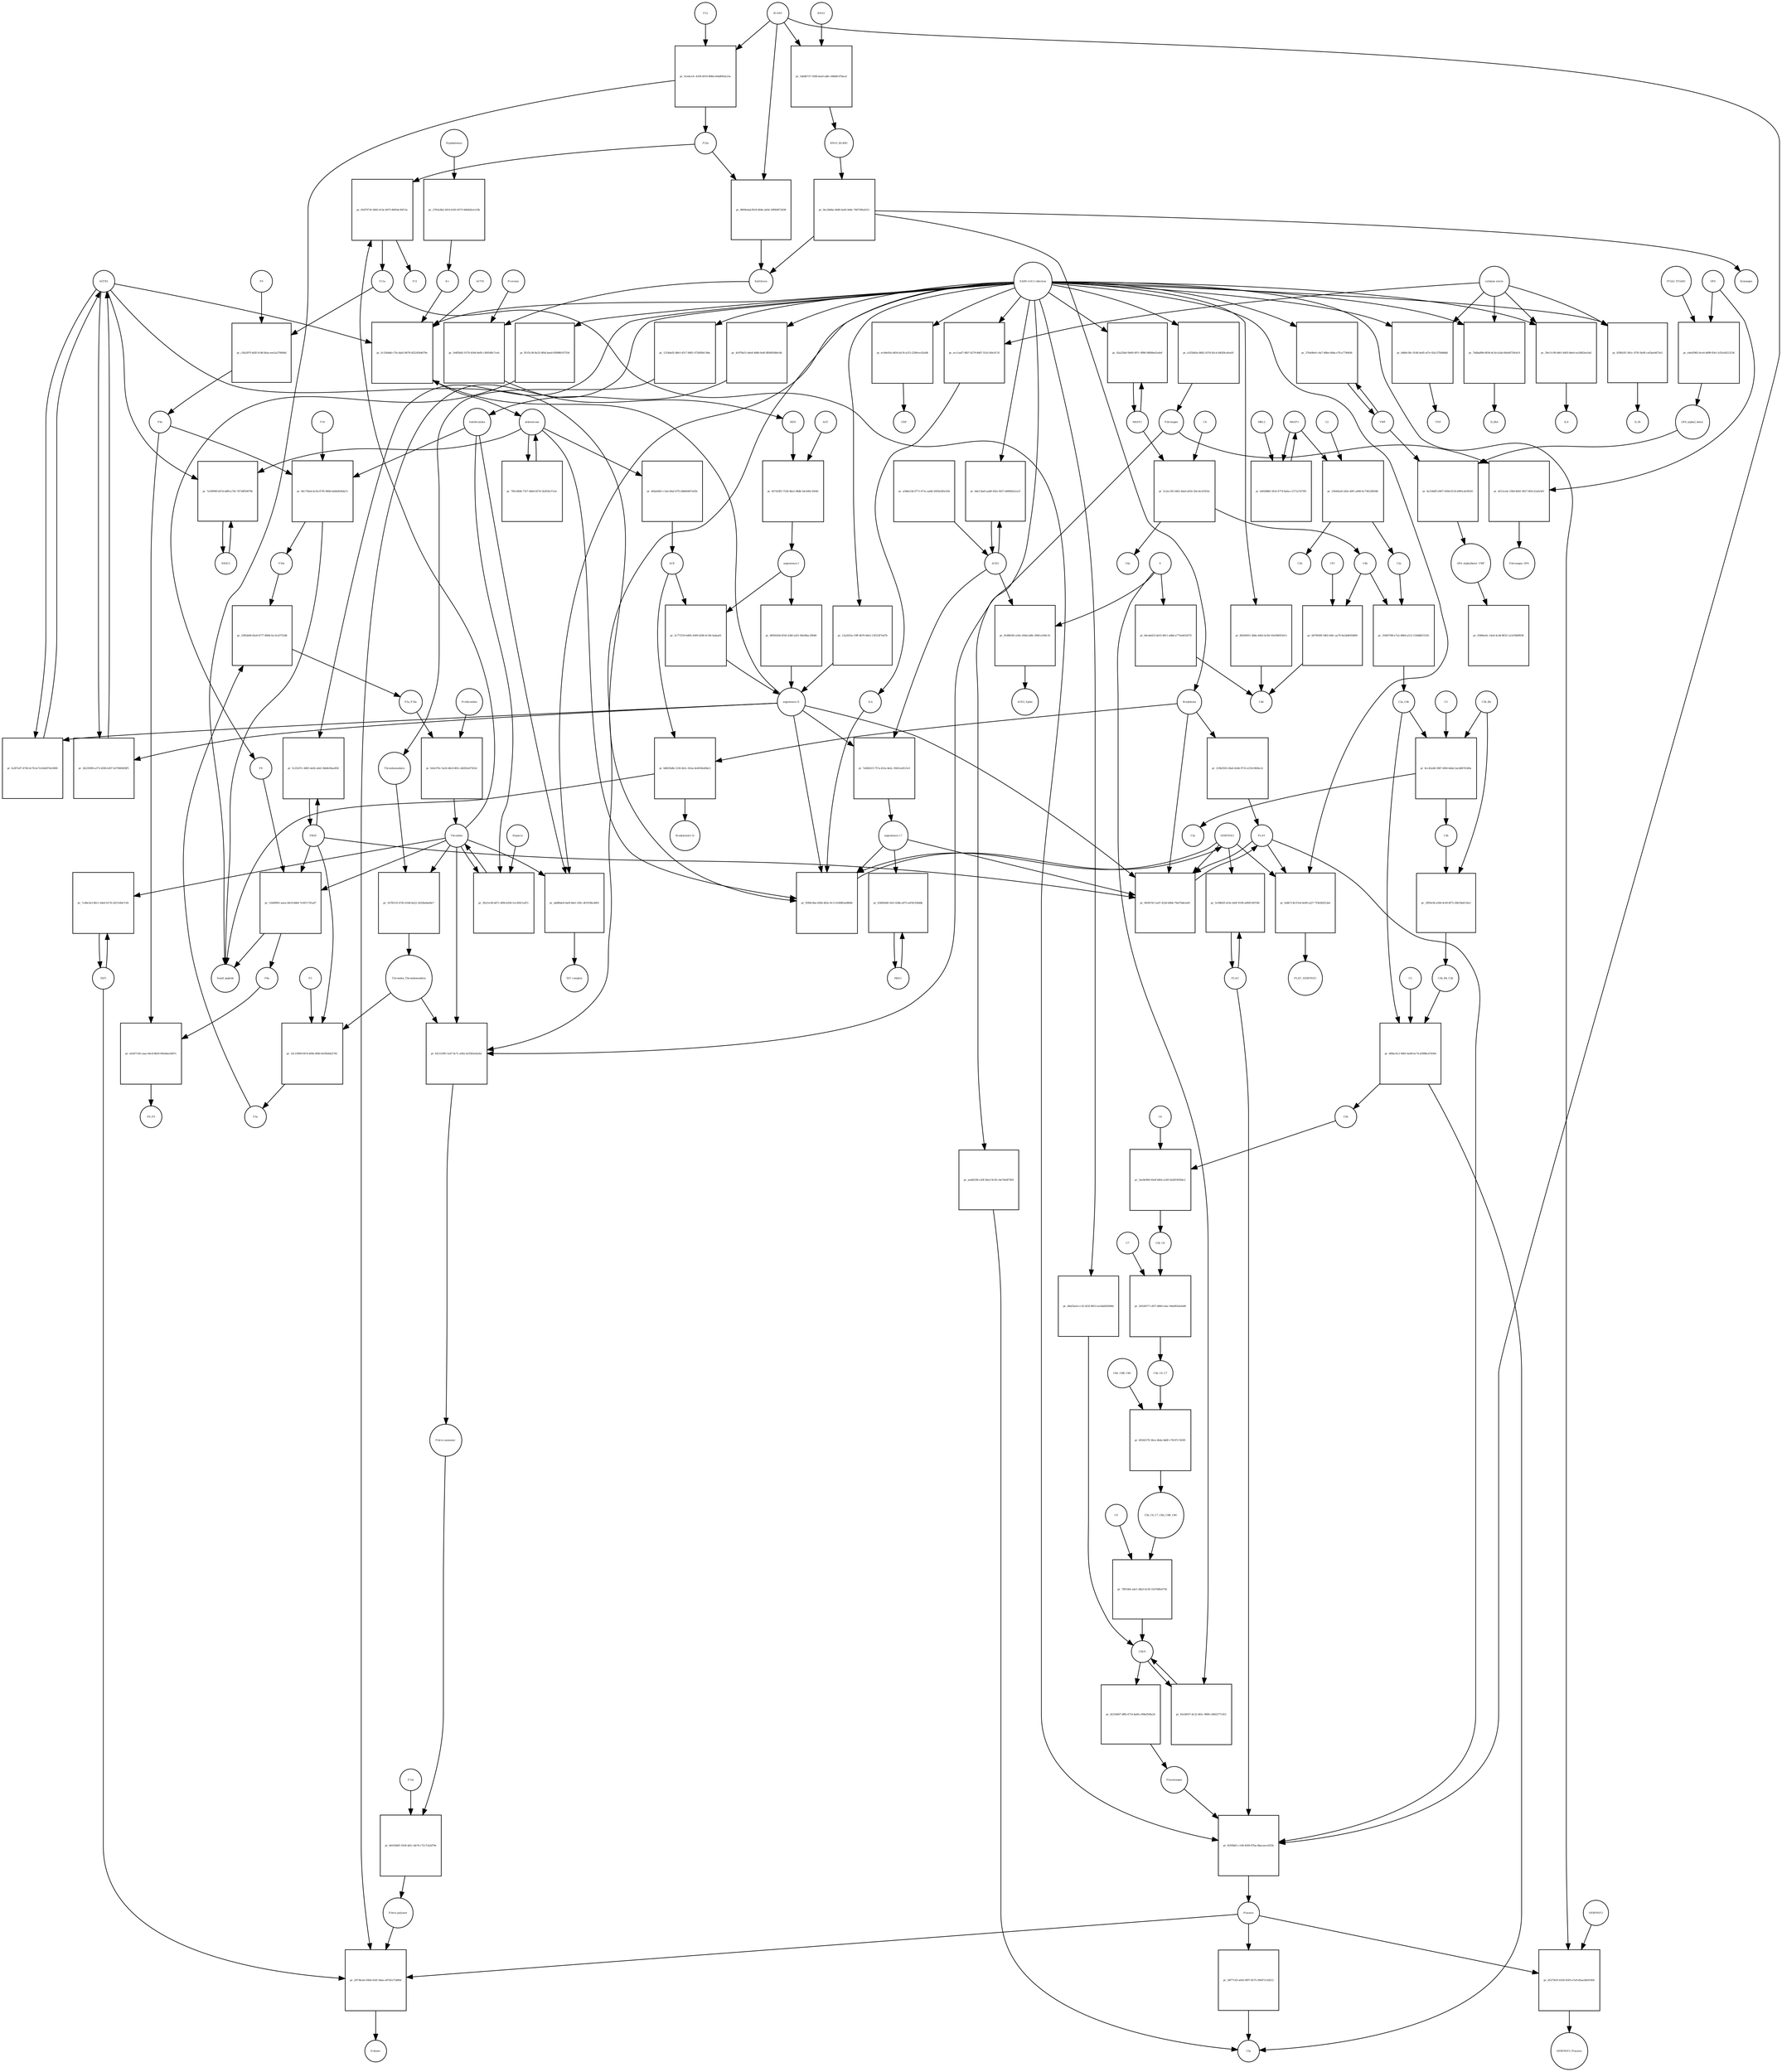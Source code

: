 strict digraph  {
F8 [annotation="urn_miriam_hgnc_3546|urn_miriam_taxonomy_9606", bipartite=0, cls=macromolecule, fontsize=4, label=F8, shape=circle];
"pr_10449901-aeea-40c8-b6b9-7e567c791ad7" [annotation="", bipartite=1, cls=process, fontsize=4, label="pr_10449901-aeea-40c8-b6b9-7e567c791ad7", shape=square];
"Small peptide" [annotation=urn_miriam_mesh_D010446, bipartite=0, cls=macromolecule, fontsize=4, label="Small peptide", shape=circle];
F8a [annotation="urn_miriam_hgnc.symbol_F8|urn_miriam_mesh_D015944|urn_miriam_taxonomy_9606", bipartite=0, cls=macromolecule, fontsize=4, label=F8a, shape=circle];
Thrombin [annotation="urn_miriam_hgnc_3535|urn_miriam_taxonomy_9606", bipartite=0, cls=macromolecule, fontsize=4, label=Thrombin, shape=circle];
PROC [annotation="urn_miriam_hgnc_9451|urn_miriam_taxonomy_9606", bipartite=0, cls=macromolecule, fontsize=4, label=PROC, shape=circle];
AGTR1 [annotation=urn_miriam_hgnc_336, bipartite=0, cls=macromolecule, fontsize=4, label=AGTR1, shape=circle];
"pr_fa397a97-4749-4c78-bc7d-b9ef07dc0690" [annotation="", bipartite=1, cls=process, fontsize=4, label="pr_fa397a97-4749-4c78-bc7d-b9ef07dc0690", shape=square];
"angiotensin II" [annotation="urn_miriam_obo.chebi_CHEBI%3A2718|urn_miriam_taxonomy_9606", bipartite=0, cls="simple chemical", fontsize=4, label="angiotensin II", shape=circle];
NR3C2 [annotation="", bipartite=0, cls=macromolecule, fontsize=4, label=NR3C2, shape=circle];
"pr_7e50f990-b47d-4df8-a745-7d728f50979b" [annotation="", bipartite=1, cls=process, fontsize=4, label="pr_7e50f990-b47d-4df8-a745-7d728f50979b", shape=square];
aldosterone [annotation="urn_miriam_obo.chebi_CHEBI%3A27584", bipartite=0, cls="simple chemical", fontsize=4, label=aldosterone, shape=circle];
"pr_785c6b9b-7357-4b64-827b-5b3f26cf7a5c" [annotation="", bipartite=1, cls=process, fontsize=4, label="pr_785c6b9b-7357-4b64-827b-5b3f26cf7a5c", shape=square];
SERPINE1 [annotation="", bipartite=0, cls=macromolecule, fontsize=4, label=SERPINE1, shape=circle];
"pr_9589c0ba-6284-4b5e-9c13-636865a6884b" [annotation="", bipartite=1, cls=process, fontsize=4, label="pr_9589c0ba-6284-4b5e-9c13-636865a6884b", shape=square];
"angiotensin I-7" [annotation="urn_miriam_obo.chebi_CHEBI%3A55438|urn_miriam_taxonomy_9606", bipartite=0, cls="simple chemical", fontsize=4, label="angiotensin I-7", shape=circle];
IL6 [annotation="urn_miriam_hgnc_6018|urn_miriam_taxonomy_9606", bipartite=0, cls=macromolecule, fontsize=4, label=IL6, shape=circle];
"pr_5c3344dd-c7fa-4ab5-8678-d52245b4079e" [annotation="", bipartite=1, cls=process, fontsize=4, label="pr_5c3344dd-c7fa-4ab5-8678-d52245b4079e", shape=square];
"SARS-CoV-2 infection" [annotation="urn_miriam_taxonomy_2697049|urn_miriam_mesh_D012327", bipartite=0, cls=phenotype, fontsize=4, label="SARS-CoV-2 infection", shape=circle];
"K+" [annotation="urn_miriam_obo.chebi_CHEBI%3A29103", bipartite=0, cls="simple chemical", fontsize=4, label="K+", shape=circle];
ACTH [annotation=urn_miriam_hgnc_9201, bipartite=0, cls="simple chemical", fontsize=4, label=ACTH, shape=circle];
"pr_13a2032e-19ff-4b70-b9e2-13f233f7ed7b" [annotation="", bipartite=1, cls=process, fontsize=4, label="pr_13a2032e-19ff-4b70-b9e2-13f233f7ed7b", shape=square];
Bradykinin [annotation="urn_miriam_obo.chebi_CHEBI%3A3165|urn_miriam_taxonomy_9606", bipartite=0, cls=macromolecule, fontsize=4, label=Bradykinin, shape=circle];
"pr_b8825b8b-1230-4b1c-9cba-6e4930e49dc3" [annotation="", bipartite=1, cls=process, fontsize=4, label="pr_b8825b8b-1230-4b1c-9cba-6e4930e49dc3", shape=square];
"Bradykinin(1-5)" [annotation="urn_miriam_mesh_C079000|urn_miriam_taxonomy_9606", bipartite=0, cls=macromolecule, fontsize=4, label="Bradykinin(1-5)", shape=circle];
ACE [annotation="urn_miriam_hgnc_2707|urn_miriam_taxonomy_9606", bipartite=0, cls=macromolecule, fontsize=4, label=ACE, shape=circle];
"pr_219b3593-20a6-42d4-9732-e210c082bc2c" [annotation="", bipartite=1, cls=process, fontsize=4, label="pr_219b3593-20a6-42d4-9732-e210c082bc2c", shape=square];
PLAT [annotation="urn_miriam_hgnc_9051|urn_miriam_taxonomy_9606", bipartite=0, cls=macromolecule, fontsize=4, label=PLAT, shape=circle];
"pr_2b235090-a373-4590-b307-b37960083ff5" [annotation="", bipartite=1, cls=process, fontsize=4, label="pr_2b235090-a373-4590-b307-b37960083ff5", shape=square];
MAS1 [annotation="", bipartite=0, cls=macromolecule, fontsize=4, label=MAS1, shape=circle];
"pr_636856d0-50cf-43bb-a97f-eef5fcf28ddb" [annotation="", bipartite=1, cls=process, fontsize=4, label="pr_636856d0-50cf-43bb-a97f-eef5fcf28ddb", shape=square];
Fibrinogen [annotation="urn_miriam_pubmed_19296670|urn_miriam_obo.go_GO%3A0005577|urn_miriam_hgnc_3661|urn_miriam_hgnc_3662|urn_miriam_hgnc_3694|urn_miriam_taxonomy_9606", bipartite=0, cls=complex, fontsize=4, label=Fibrinogen, shape=circle];
"pr_d212ce4c-f30d-40d1-9627-865c22a0cbf1" [annotation="", bipartite=1, cls=process, fontsize=4, label="pr_d212ce4c-f30d-40d1-9627-865c22a0cbf1", shape=square];
GP6 [annotation="urn_miriam_hgnc_HGNC%3A14388|urn_miriam_taxonomy_9606", bipartite=0, cls=macromolecule, fontsize=4, label=GP6, shape=circle];
Fibrinogen_GP6 [annotation="urn_miriam_pubmed_19296670|urn_miriam_obo.go_GO%3A0005577|urn_miriam_hgnc_HGNC%3A14388|urn_miriam_taxonomy_9606", bipartite=0, cls=complex, fontsize=4, label=Fibrinogen_GP6, shape=circle];
GP6_alpha2_beta1 [annotation="urn_miriam_pubmed_25051961|urn_miriam_taxonomy_10090|urn_miriam_hgnc_14338|urn_miriam_hgnc_6137|urn_miriam_hgnc_6153", bipartite=0, cls=complex, fontsize=4, label=GP6_alpha2_beta1, shape=circle];
"pr_6a158df5-6907-459d-8120-b995cdcf6545" [annotation="", bipartite=1, cls=process, fontsize=4, label="pr_6a158df5-6907-459d-8120-b995cdcf6545", shape=square];
VWF [annotation="urn_miriam_hgnc_12726|urn_miriam_taxonomy_9606", bipartite=0, cls=macromolecule, fontsize=4, label=VWF, shape=circle];
GP6_alpha2beta1_VWF [annotation="urn_miriam_pubmed_25051961|urn_miriam_taxonomy_10090|urn_miriam_hgnc_14338|urn_miriam_hgnc_6137|urn_miriam_hgnc_6153|urn_miriam_hgnc_12726", bipartite=0, cls=complex, fontsize=4, label=GP6_alpha2beta1_VWF, shape=circle];
"pr_e4e43962-6ce4-4d99-83e1-b35c64212534" [annotation="", bipartite=1, cls=process, fontsize=4, label="pr_e4e43962-6ce4-4d99-83e1-b35c64212534", shape=square];
ITGA2_ITGAB1 [annotation="urn_miriam_intact_EBI-16428357|urn_miriam_hgnc_6137|urn_miriam_hgnc_6153|urn_miriam_taxonomy_9606", bipartite=0, cls=complex, fontsize=4, label=ITGA2_ITGAB1, shape=circle];
"pr_0589ee0c-14ed-4cd4-8635-1a3cf0bf8938" [annotation="", bipartite=1, cls="omitted process", fontsize=4, label="pr_0589ee0c-14ed-4cd4-8635-1a3cf0bf8938", shape=square];
"Fibrin polymer" [annotation="urn_miriam_mesh_C465961|urn_miriam_taxonomy_9606", bipartite=0, cls=macromolecule, fontsize=4, label="Fibrin polymer", shape=circle];
"pr_2873bcbe-65bd-43d1-84ae-e87d1e72480d" [annotation="", bipartite=1, cls=process, fontsize=4, label="pr_2873bcbe-65bd-43d1-84ae-e87d1e72480d", shape=square];
"D-dimer" [annotation="urn_miriam_pubmed_19008457|urn_miriam_mesh_C036309|urn_miriam_taxonomy_9606", bipartite=0, cls=macromolecule, fontsize=4, label="D-dimer", shape=circle];
Plasmin [annotation="urn_miriam_hgnc.symbol_PLG|urn_miriam_mesh_D005341|urn_miriam_brenda_3.4.21.7|urn_miriam_taxonomy_9606", bipartite=0, cls=macromolecule, fontsize=4, label=Plasmin, shape=circle];
TAFI [annotation="urn_miriam_hgnc_1546|urn_miriam_taxonomy_9606", bipartite=0, cls=macromolecule, fontsize=4, label=TAFI, shape=circle];
"Fibrin monomer" [annotation="urn_miriam_mesh_C011468|urn_miriam_taxonomy_9606", bipartite=0, cls=macromolecule, fontsize=4, label="Fibrin monomer", shape=circle];
"pr_b6165b85-5934-4d1c-bb74-c72c7cb2d79e" [annotation="", bipartite=1, cls=process, fontsize=4, label="pr_b6165b85-5934-4d1c-bb74-c72c7cb2d79e", shape=square];
F13a [annotation="urn_miriam_hgnc.symbol_F13|urn_miriam_mesh_D026122|urn_miriam_brenda_2.3.2.13|urn_miriam_taxonomy_9606", bipartite=0, cls=macromolecule, fontsize=4, label=F13a, shape=circle];
"pr_6db0c58c-0148-4ed5-af7e-92a157b9d6dd" [annotation="", bipartite=1, cls=process, fontsize=4, label="pr_6db0c58c-0148-4ed5-af7e-92a157b9d6dd", shape=square];
TNF [annotation="urn_miriam_hgnc_11892|urn_miriam_taxonomy_9606", bipartite=0, cls=macromolecule, fontsize=4, label=TNF, shape=circle];
"cytokine storm" [annotation="urn_miriam_pubmed_2504360|urn_miriam_taxonomy_9606", bipartite=0, cls=phenotype, fontsize=4, label="cytokine storm", shape=circle];
"pr_34f77c63-a043-4f97-8575-300d71c5d212" [annotation="", bipartite=1, cls=process, fontsize=4, label="pr_34f77c63-a043-4f97-8575-300d71c5d212", shape=square];
C5a [annotation="urn_miriam_hgnc.symbol_C5|urn_miriam_mesh_D015936|urn_miriam_taxonomy_9606", bipartite=0, cls=macromolecule, fontsize=4, label=C5a, shape=circle];
"pr_d231b067-dffb-4714-ba60-cf08ef50fe24" [annotation="", bipartite=1, cls=process, fontsize=4, label="pr_d231b067-dffb-4714-ba60-cf08ef50fe24", shape=square];
Plasminogen [annotation="urn_miriam_hgnc_9071|urn_miriam_taxonomy_9606", bipartite=0, cls=macromolecule, fontsize=4, label=Plasminogen, shape=circle];
"C5b-9" [annotation="urn_miriam_obo.go_GO%3A0005579|urn_miriam_mesh_D015938|urn_miriam_mesh_D050776|urn_miriam_hgnc_1339|urn_miriam_hgnc_1346|urn_miriam_hgnc_1352|urn_miriam_hgnc_1353|urn_miriam_hgnc_1354|urn_miriam_hgnc_1358|urn_miriam_taxonomy_9606", bipartite=0, cls=complex, fontsize=4, label="C5b-9", shape=circle];
C2 [annotation="urn_miriam_hgnc_1248|urn_miriam_taxonomy_9606", bipartite=0, cls=macromolecule, fontsize=4, label=C2, shape=circle];
"pr_234442e8-2d5e-40f1-a066-6c736228028b" [annotation="", bipartite=1, cls=process, fontsize=4, label="pr_234442e8-2d5e-40f1-a066-6c736228028b", shape=square];
C2a [annotation="urn_miriam_hgnc.symbol_C2|urn_miriam_mesh_D050678|urn_miriam_taxonomy_9606", bipartite=0, cls=macromolecule, fontsize=4, label=C2a, shape=circle];
C2b [annotation="urn_miriam_hgnc.symbol_C2|urn_miriam_mesh_D050679|urn_miriam_taxonomy_9606", bipartite=0, cls=macromolecule, fontsize=4, label=C2b, shape=circle];
MASP1 [annotation="urn_miriam_hgnc_6901|urn_miriam_taxonomy_9606", bipartite=0, cls=macromolecule, fontsize=4, label=MASP1, shape=circle];
"pr_74dba89b-6834-4c5d-a5ab-69a46729c6c9" [annotation="", bipartite=1, cls=process, fontsize=4, label="pr_74dba89b-6834-4c5d-a5ab-69a46729c6c9", shape=square];
IL2RA [annotation="urn_miriam_hgnc_6008|urn_miriam_taxonomy_9606", bipartite=0, cls=macromolecule, fontsize=4, label=IL2RA, shape=circle];
"pr_30e11c90-b8cf-4405-b6e4-ea1bf62ea5a0" [annotation="", bipartite=1, cls=process, fontsize=4, label="pr_30e11c90-b8cf-4405-b6e4-ea1bf62ea5a0", shape=square];
IL8 [annotation="urn_miriam_hgnc_6025|urn_miriam_taxonomy_9606", bipartite=0, cls=macromolecule, fontsize=4, label=IL8, shape=circle];
"pr_aedd230f-cd3f-44a3-9c50-c8a70e6f7495" [annotation="", bipartite=1, cls=process, fontsize=4, label="pr_aedd230f-cd3f-44a3-9c50-c8a70e6f7495", shape=square];
"pr_ecc1aaf7-4fb7-4279-8dd7-553c140c417d" [annotation="", bipartite=1, cls=process, fontsize=4, label="pr_ecc1aaf7-4fb7-4279-8dd7-553c140c417d", shape=square];
"pr_029fa5f1-9b1c-4791-8a9f-ca03ae9d73e2" [annotation="", bipartite=1, cls=process, fontsize=4, label="pr_029fa5f1-9b1c-4791-8a9f-ca03ae9d73e2", shape=square];
IL1B [annotation="urn_miriam_hgnc_5992|urn_miriam_taxonomy_9606", bipartite=0, cls=macromolecule, fontsize=4, label=IL1B, shape=circle];
Prorenin [annotation="urn_miriam_hgnc_9958|urn_miriam_taxonomy_9606", bipartite=0, cls=macromolecule, fontsize=4, label=Prorenin, shape=circle];
"pr_5e8f5bd1-0176-4344-8ef6-c360348c7ceb" [annotation="", bipartite=1, cls=process, fontsize=4, label="pr_5e8f5bd1-0176-4344-8ef6-c360348c7ceb", shape=square];
REN [annotation="urn_miriam_hgnc.symbol_REN|urn_miriam_taxonomy_9606", bipartite=0, cls=macromolecule, fontsize=4, label=REN, shape=circle];
Kallikrein [annotation="urn_miriam_hgnc.symbol_KLKB1|urn_miriam_mesh_D020842|urn_miriam_brenda_3.4.21.34|urn_miriam_taxonomy_9606", bipartite=0, cls=macromolecule, fontsize=4, label=Kallikrein, shape=circle];
KLKB1 [annotation="urn_miriam_hgnc_6371|urn_miriam_taxonomy_9606", bipartite=0, cls=macromolecule, fontsize=4, label=KLKB1, shape=circle];
"pr_9809e4ad-fb18-4b9e-ab5b-30f900f72d38" [annotation="", bipartite=1, cls=process, fontsize=4, label="pr_9809e4ad-fb18-4b9e-ab5b-30f900f72d38", shape=square];
F12a [annotation="urn_miriam_hgnc.symbol_F12|urn_miriam_mesh_D015956|urn_miriam_brenda_3.4.21.38|urn_miriam_taxonomy_9606", bipartite=0, cls=macromolecule, fontsize=4, label=F12a, shape=circle];
"pr_1214ba02-48e5-4517-8481-0726f00a74de" [annotation="", bipartite=1, cls=process, fontsize=4, label="pr_1214ba02-48e5-4517-8481-0726f00a74de", shape=square];
Thrombomodulin [annotation="urn_miriam_hgnc_11784|urn_miriam_taxonomy_9606", bipartite=0, cls=macromolecule, fontsize=4, label=Thrombomodulin, shape=circle];
"pr_d527561f-6329-4393-a7a9-d5aa28e91856" [annotation="", bipartite=1, cls=process, fontsize=4, label="pr_d527561f-6329-4393-a7a9-d5aa28e91856", shape=square];
SERPINF2 [annotation="urn_miriam_hgnc_9075|urn_miriam_taxonomy_9606", bipartite=0, cls=macromolecule, fontsize=4, label=SERPINF2, shape=circle];
SERPINF2_Plasmin [annotation="urn_miriam_pubmed_2437112|urn_miriam_biogrid_314240|urn_miriam_hgnc_9075|urn_miriam_mesh_D005341|urn_miriam_taxonomy_9606", bipartite=0, cls=complex, fontsize=4, label=SERPINF2_Plasmin, shape=circle];
"pr_88240051-3b8e-44d3-bc9d-10e5960550c5" [annotation="", bipartite=1, cls=process, fontsize=4, label="pr_88240051-3b8e-44d3-bc9d-10e5960550c5", shape=square];
C4d [annotation="urn_miriam_hgnc.symbol_C4b|urn_miriam_mesh_C032261|urn_miriam_taxonomy_9606", bipartite=0, cls=macromolecule, fontsize=4, label=C4d, shape=circle];
"pr_d4af3ae4-cc32-422f-8812-ea3ab002096d" [annotation="", bipartite=1, cls=process, fontsize=4, label="pr_d4af3ae4-cc32-422f-8812-ea3ab002096d", shape=square];
"pr_5c25207c-9d91-4e82-a0ef-2bb8e56ae858" [annotation="", bipartite=1, cls=process, fontsize=4, label="pr_5c25207c-9d91-4e82-a0ef-2bb8e56ae858", shape=square];
"pr_376a98e0-c4a7-48be-b0da-e7fca7749d56" [annotation="", bipartite=1, cls=process, fontsize=4, label="pr_376a98e0-c4a7-48be-b0da-e7fca7749d56", shape=square];
"pr_ec0de95a-b454-4a7d-a315-2209cec02a9b" [annotation="", bipartite=1, cls=process, fontsize=4, label="pr_ec0de95a-b454-4a7d-a315-2209cec02a9b", shape=square];
CRP [annotation="urn_miriam_hgnc_2367|urn_miriam_taxonomy_9606", bipartite=0, cls=macromolecule, fontsize=4, label=CRP, shape=circle];
"pr_83cbf037-dc32-481c-9686-cfb83377c451" [annotation="", bipartite=1, cls=process, fontsize=4, label="pr_83cbf037-dc32-481c-9686-cfb83377c451", shape=square];
S [annotation="urn_miriam_uniprot_P0DTC2|urn_miriam_uniprot_P59594|urn_miriam_taxonomy_2697049", bipartite=0, cls=macromolecule, fontsize=4, label=S, shape=circle];
"pr_b6cded23-de53-4811-a6b6-a775a4d1d570" [annotation="", bipartite=1, cls=process, fontsize=4, label="pr_b6cded23-de53-4811-a6b6-a775a4d1d570", shape=square];
"pr_7e682615-757a-431a-bb2c-39431a4515c0" [annotation="", bipartite=1, cls=process, fontsize=4, label="pr_7e682615-757a-431a-bb2c-39431a4515c0", shape=square];
ACE2 [annotation="urn_miriam_hgnc_13557|urn_miriam_taxonomy_9606", bipartite=0, cls=macromolecule, fontsize=4, label=ACE2, shape=circle];
"pr_a5d6e53d-0771-471e-aa6b-2002b383c656" [annotation="", bipartite=1, cls=process, fontsize=4, label="pr_a5d6e53d-0771-471e-aa6b-2002b383c656", shape=square];
"pr_81d88345-a56c-45bd-a88c-0f4fca169c16" [annotation="", bipartite=1, cls=process, fontsize=4, label="pr_81d88345-a56c-45bd-a88c-0f4fca169c16", shape=square];
ACE2_Spike [annotation="urn_miriam_pdb_6CS2|urn_miriam_hgnc_13557|urn_miriam_uniprot_P0DTC2|urn_miriam_taxonomy_9606|urn_miriam_taxonomy_2697049", bipartite=0, cls=complex, fontsize=4, label=ACE2_Spike, shape=circle];
"pr_6de11ba0-aa80-45fa-9457-b0f80d3a1a1f" [annotation="", bipartite=1, cls=process, fontsize=4, label="pr_6de11ba0-aa80-45fa-9457-b0f80d3a1a1f", shape=square];
"pr_4c878a51-b4e8-4b8b-9a4f-8fb9056b0c6b" [annotation="", bipartite=1, cls=process, fontsize=4, label="pr_4c878a51-b4e8-4b8b-9a4f-8fb9056b0c6b", shape=square];
Antithrombin [annotation="urn_miriam_hgnc_775|urn_miriam_taxonomy_9606", bipartite=0, cls=macromolecule, fontsize=4, label=Antithrombin, shape=circle];
"pr_ffcf5c36-8a33-4f64-baed-858986107556" [annotation="", bipartite=1, cls=process, fontsize=4, label="pr_ffcf5c36-8a33-4f64-baed-858986107556", shape=square];
C4b [annotation="urn_miriam_hgnc_1324|urn_miriam_taxonomy_9606", bipartite=0, cls=macromolecule, fontsize=4, label=C4b, shape=circle];
"pr_6d7903f8-18b5-44fc-aa79-9a24d81fd069" [annotation="", bipartite=1, cls=process, fontsize=4, label="pr_6d7903f8-18b5-44fc-aa79-9a24d81fd069", shape=square];
CFI [annotation="urn_miriam_hgnc_2771|urn_miriam_taxonomy_9606", bipartite=0, cls=macromolecule, fontsize=4, label=CFI, shape=circle];
C3b [annotation="urn_miriam_hgnc.symbol_C3|urn_miriam_mesh_D003179|urn_miriam_taxonomy_9606", bipartite=0, cls=macromolecule, fontsize=4, label=C3b, shape=circle];
"pr_1fff0e38-a584-4c49-8f75-29b33bd116e2" [annotation="", bipartite=1, cls=process, fontsize=4, label="pr_1fff0e38-a584-4c49-8f75-29b33bd116e2", shape=square];
C3b_Bb [annotation="urn_miriam_pubmed_12440962|urn_miriam_brenda_3.4.21.47|urn_miriam_mesh_D051561|urn_miriam_mesh_D003179|urn_miriam_hgnc_1037|urn_miriam_taxonomy_9606", bipartite=0, cls=complex, fontsize=4, label=C3b_Bb, shape=circle];
C3b_Bb_C3b [annotation="urn_miriam_pubmed_12440962|urn_miriam_brenda_34.4.21.47|urn_miriam_mesh_D051566|urn_miriam_mesh_D003179|urn_miriam_hgnc_1037|urn_miriam_taxonomy_9606", bipartite=0, cls=complex, fontsize=4, label=C3b_Bb_C3b, shape=circle];
"pr_33405788-e7a5-49b9-a512-129ddbf151b5" [annotation="", bipartite=1, cls=process, fontsize=4, label="pr_33405788-e7a5-49b9-a512-129ddbf151b5", shape=square];
C2a_C4b [annotation="urn_miriam_mesh_D051574|urn_miriam_brenda_3.4.21.43|urn_miriam_mesh_D050678|urn_miriam_hgnc_1324|urn_miriam_taxonomy_9606", bipartite=0, cls=complex, fontsize=4, label=C2a_C4b, shape=circle];
C4 [annotation="urn_miriam_mesh_D00318|urn_miriam_taxonomy_9606", bipartite=0, cls=macromolecule, fontsize=4, label=C4, shape=circle];
"pr_5c2ec1f6-3462-44a0-a816-30e14c43502e" [annotation="", bipartite=1, cls=process, fontsize=4, label="pr_5c2ec1f6-3462-44a0-a816-30e14c43502e", shape=square];
C4a [annotation="urn_miriam_hgnc_1323|urn_miriam_taxonomy_9606", bipartite=0, cls=macromolecule, fontsize=4, label=C4a, shape=circle];
MASP2 [annotation="urn_miriam_hgnc_6902|urn_miriam_taxonomy_9606", bipartite=0, cls=macromolecule, fontsize=4, label=MASP2, shape=circle];
"pr_b40288bf-3416-4774-8a6a-c1571a7d75f9" [annotation="", bipartite=1, cls=process, fontsize=4, label="pr_b40288bf-3416-4774-8a6a-c1571a7d75f9", shape=square];
MBL2 [annotation="urn_miriam_hgnc_6902|urn_miriam_taxonomy_9606", bipartite=0, cls=macromolecule, fontsize=4, label=MBL2, shape=circle];
"pr_42a226af-6b69-497c-9f86-04806ed1a6ef" [annotation="", bipartite=1, cls=process, fontsize=4, label="pr_42a226af-6b69-497c-9f86-04806ed1a6ef", shape=square];
PLAU [annotation="urn_miriam_hgnc_9052|urn_miriam_taxonomy_9606", bipartite=0, cls=macromolecule, fontsize=4, label=PLAU, shape=circle];
"pr_5c09bf2f-e03e-4d3f-9199-a0f6f15f97d6" [annotation="", bipartite=1, cls=process, fontsize=4, label="pr_5c09bf2f-e03e-4d3f-9199-a0f6f15f97d6", shape=square];
C5b_C6_C7_C8A_C8B_C8G [annotation="urn_miriam_pubmed_28630159|urn_miriam_mesh_C042295|urn_miriam_mesh_D050776|urn_miriam_hgnc_1339|urn_miriam_hgnc_1352|urn_miriam_hgnc_1353|urn_miriam_hgnc_1354|urn_miriam_taxonomy_9606", bipartite=0, cls=complex, fontsize=4, label=C5b_C6_C7_C8A_C8B_C8G, shape=circle];
"pr_7fff16b5-a4e1-48a5-b136-31b768fe6756" [annotation="", bipartite=1, cls=process, fontsize=4, label="pr_7fff16b5-a4e1-48a5-b136-31b768fe6756", shape=square];
C9 [annotation="urn_miriam_hgnc_1358|urn_miriam_taxonomy_9606", bipartite=0, cls=macromolecule, fontsize=4, label=C9, shape=circle];
C5b_C6_C7 [annotation="urn_miriam_pubmed_28630159|urn_miriam_mesh_C037453|urn_miriam_mesh_D050776|urn_miriam_hgnc_1339|urn_miriam_hgnc_1346|urn_miriam_taxonomy_9606", bipartite=0, cls=complex, fontsize=4, label=C5b_C6_C7, shape=circle];
"pr_60542370-36ce-4b4e-bb0f-c76197c7d305" [annotation="", bipartite=1, cls=process, fontsize=4, label="pr_60542370-36ce-4b4e-bb0f-c76197c7d305", shape=square];
C8A_C8B_C8G [annotation="urn_miriam_mesh_D003185|urn_miriam_hgnc_1353|urn_miriam_hgnc_1352|urn_miriam_hgnc_1354|urn_miriam_taxonomy_9606", bipartite=0, cls=complex, fontsize=4, label=C8A_C8B_C8G, shape=circle];
C5b_C6 [annotation="urn_miriam_mesh_C050974|urn_miriam_mesh_D050776|urn_miriam_hgnc_1339|urn_miriam_taxonomy_9606", bipartite=0, cls=complex, fontsize=4, label=C5b_C6, shape=circle];
"pr_56526577-c837-4860-a5ac-94e693eb3a80" [annotation="", bipartite=1, cls=process, fontsize=4, label="pr_56526577-c837-4860-a5ac-94e693eb3a80", shape=square];
C7 [annotation="urn_miriam_hgnc_HGNC%3A1346|urn_miriam_taxonomy_9606", bipartite=0, cls=macromolecule, fontsize=4, label=C7, shape=circle];
C5b [annotation="urn_miriam_hgnc.symbol_C5|urn_miriam_mesh_D050776|urn_miriam_taxonomy_9606", bipartite=0, cls=macromolecule, fontsize=4, label=C5b, shape=circle];
"pr_3ae9e906-05e8-44b5-a149-5b2819f36dc2" [annotation="", bipartite=1, cls=process, fontsize=4, label="pr_3ae9e906-05e8-44b5-a149-5b2819f36dc2", shape=square];
C6 [annotation="urn_miriam_hgnc_1339|urn_miriam_taxonomy_9606", bipartite=0, cls=macromolecule, fontsize=4, label=C6, shape=circle];
C5 [annotation="urn_miriam_hgnc_1331|urn_miriam_taxonomy_9606", bipartite=0, cls=macromolecule, fontsize=4, label=C5, shape=circle];
"pr_d08ac9c2-9d93-4a08-bc74-d3988cd74304" [annotation="", bipartite=1, cls=process, fontsize=4, label="pr_d08ac9c2-9d93-4a08-bc74-d3988cd74304", shape=square];
C3 [annotation="urn_miriam_hgnc_1318|urn_miriam_taxonomy_9606", bipartite=0, cls=macromolecule, fontsize=4, label=C3, shape=circle];
"pr_8cc42a9d-5987-4f40-b8ab-2acb8676349a" [annotation="", bipartite=1, cls=process, fontsize=4, label="pr_8cc42a9d-5987-4f40-b8ab-2acb8676349a", shape=square];
C3a [annotation="urn_miriam_hgnc.symbol_C3|urn_miriam_mesh_D015926|urn_miriam_taxonomy_9606", bipartite=0, cls=macromolecule, fontsize=4, label=C3a, shape=circle];
"pr_167f6155-4745-41b8-8a22-5d32ba8ad4e7" [annotation="", bipartite=1, cls=process, fontsize=4, label="pr_167f6155-4745-41b8-8a22-5d32ba8ad4e7", shape=square];
Thrombin_Thrombomodulin [annotation="urn_miriam_pubmed_6282863|urn_miriam_taxonomy_9986|urn_miriam_biogrid_283352|urn_miriam_mesh_D013917|urn_miriam_hgnc_11784", bipartite=0, cls=complex, fontsize=4, label=Thrombin_Thrombomodulin, shape=circle];
"pr_83c51095-1a47-4c7c-a942-dcf5b5a42eb2" [annotation="", bipartite=1, cls=process, fontsize=4, label="pr_83c51095-1a47-4c7c-a942-dcf5b5a42eb2", shape=square];
KNG1_KLKB1 [annotation="urn_miriam_pubmed_17598838|urn_miriam_intact_EBI-10087151|urn_miriam_hgnc_6371|urn_miriam_hgnc_6383|urn_miriam_taxonomy_9606", bipartite=0, cls=complex, fontsize=4, label=KNG1_KLKB1, shape=circle];
"pr_9ec2b66a-9d48-4a45-b9dc-76675f6a4311" [annotation="", bipartite=1, cls=process, fontsize=4, label="pr_9ec2b66a-9d48-4a45-b9dc-76675f6a4311", shape=square];
Kininogen [annotation="urn_miriam_hgnc.symbol_KNG1|urn_miriam_mesh_D019679|urn_miriam_taxonomy_9606", bipartite=0, cls=macromolecule, fontsize=4, label=Kininogen, shape=circle];
"pr_a325bb5a-8842-437d-b5c4-44028cafea91" [annotation="", bipartite=1, cls=process, fontsize=4, label="pr_a325bb5a-8842-437d-b5c4-44028cafea91", shape=square];
"angiotensin I" [annotation="urn_miriam_obo.chebi_CHEBI%3A2718|urn_miriam_taxonomy_9606", bipartite=0, cls="simple chemical", fontsize=4, label="angiotensin I", shape=circle];
"pr_d850420d-4545-43bf-a421-80a96ac29048" [annotation="", bipartite=1, cls=process, fontsize=4, label="pr_d850420d-4545-43bf-a421-80a96ac29048", shape=square];
"pr_fa8b713b-67ed-4e89-a227-7f3b382f23a6" [annotation="", bipartite=1, cls=process, fontsize=4, label="pr_fa8b713b-67ed-4e89-a227-7f3b382f23a6", shape=square];
PLAT_SERPINE1 [annotation="urn_miriam_pubmed_22449964|urn_miriam_intact_EBI-7800882|urn_miriam_hgnc_9051|urn_miriam_hgnc_8593|urn_miriam_taxonomy_9606", bipartite=0, cls=complex, fontsize=4, label=PLAT_SERPINE1, shape=circle];
"pr_7cd0e3e3-8b11-44e0-b178-2427e40e7c81" [annotation="", bipartite=1, cls=process, fontsize=4, label="pr_7cd0e3e3-8b11-44e0-b178-2427e40e7c81", shape=square];
"pr_9fefb743-1ad7-423d-b9bb-79a97bde5af0" [annotation="", bipartite=1, cls=process, fontsize=4, label="pr_9fefb743-1ad7-423d-b9bb-79a97bde5af0", shape=square];
"pr_ab8fbde4-4af4-4de1-83fc-df1019bcd001" [annotation="", bipartite=1, cls=process, fontsize=4, label="pr_ab8fbde4-4af4-4de1-83fc-df1019bcd001", shape=square];
"TAT complex" [annotation="urn_miriam_pubmed_22930518|urn_miriam_mesh_C046193|urn_miriam_mesh_D013917|urn_miriam_hgnc_775|urn_miriam_taxonomy_9606", bipartite=0, cls=complex, fontsize=4, label="TAT complex", shape=circle];
"pr_f61f6b61-c148-4500-87ba-4bacaece923b" [annotation="", bipartite=1, cls=process, fontsize=4, label="pr_f61f6b61-c148-4500-87ba-4bacaece923b", shape=square];
F11a [annotation="urn_miriam_hgnc.symbol_F11|urn_miriam_mesh_D015945|urn_miriam_brenda_3.4.21.27|urn_miriam_taxonomy_9606", bipartite=0, cls=macromolecule, fontsize=4, label=F11a, shape=circle];
"pr_3fe21e38-6d71-4f0b-b294-5ce39411a87c" [annotation="", bipartite=1, cls=process, fontsize=4, label="pr_3fe21e38-6d71-4f0b-b294-5ce39411a87c", shape=square];
Heparin [annotation="urn_miriam_pubmed_708377|urn_miriam_obo.chebi_CHEBI%3A28304|urn_miriam_taxonomy_9606", bipartite=0, cls="simple chemical", fontsize=4, label=Heparin, shape=circle];
Prothrombin [annotation="urn_miriam_hgnc_3535|urn_miriam_taxonomy_9606", bipartite=0, cls=macromolecule, fontsize=4, label=Prothrombin, shape=circle];
"pr_fe0e37b1-5e26-48c0-801c-8d292e67561d" [annotation="", bipartite=1, cls=process, fontsize=4, label="pr_fe0e37b1-5e26-48c0-801c-8d292e67561d", shape=square];
F5a_F10a [annotation="urn_miriam_pubmed_2303476|urn_miriam_mesh_C022475|urn_miriam_mesh_D15943|urn_miriam_mesh_D015951|urn_miriam_taxonomy_9606", bipartite=0, cls=complex, fontsize=4, label=F5a_F10a, shape=circle];
F10a [annotation="urn_miriam_hgnc.symbol_F10|urn_miriam_mesh_D015951|urn_miriam_brenda_3.4.21.6|urn_miriam_taxonomy_9606", bipartite=0, cls=macromolecule, fontsize=4, label=F10a, shape=circle];
"pr_25ffab08-d5e4-4777-889d-fec3c43753d8" [annotation="", bipartite=1, cls=process, fontsize=4, label="pr_25ffab08-d5e4-4777-889d-fec3c43753d8", shape=square];
F5a [annotation="urn_miriam_hgnc.symbol_F5|urn_miriam_mesh_D015943|urn_miriam_taxonomy_9606", bipartite=0, cls=macromolecule, fontsize=4, label=F5a, shape=circle];
F5 [annotation="urn_miriam_hgnc_3541|urn_miriam_taxonomy_9606", bipartite=0, cls=macromolecule, fontsize=4, label=F5, shape=circle];
"pr_33c15909-647d-409e-8f40-6e95b4422781" [annotation="", bipartite=1, cls=process, fontsize=4, label="pr_33c15909-647d-409e-8f40-6e95b4422781", shape=square];
F9a [annotation="urn_miriam_hgnc.symbol_F9|urn_miriam_mesh_D015949|urn_miriam_taxonomy_9606", bipartite=0, cls=macromolecule, fontsize=4, label=F9a, shape=circle];
"pr_eb347158-caaa-44c8-8b29-00e6dea5b97c" [annotation="", bipartite=1, cls=process, fontsize=4, label="pr_eb347158-caaa-44c8-8b29-00e6dea5b97c", shape=square];
F8_F9 [annotation="urn_miriam_pubmed_22471307|urn_miriam_hgnc_3546|urn_miriam_hgnc_35531|urn_miriam_intact_EBI-11621595|urn_miriam_taxonomy_9606", bipartite=0, cls=complex, fontsize=4, label=F8_F9, shape=circle];
F9 [annotation="urn_miriam_hgnc_35531|urn_miriam_taxonomy_9606", bipartite=0, cls=macromolecule, fontsize=4, label=F9, shape=circle];
"pr_c5fa297f-6d3f-4146-bfaa-eee2a27060dd" [annotation="", bipartite=1, cls=process, fontsize=4, label="pr_c5fa297f-6d3f-4146-bfaa-eee2a27060dd", shape=square];
"pr_1bb9b737-5598-4ae0-adfe-39bd9c07bacd" [annotation="", bipartite=1, cls=process, fontsize=4, label="pr_1bb9b737-5598-4ae0-adfe-39bd9c07bacd", shape=square];
KNG1 [annotation="urn_miriam_hgnc.symbol_6383|urn_miriam_taxonomy_9606", bipartite=0, cls=macromolecule, fontsize=4, label=KNG1, shape=circle];
"pr_05d79716-5845-413e-b975-86054c45f13a" [annotation="", bipartite=1, cls=process, fontsize=4, label="pr_05d79716-5845-413e-b975-86054c45f13a", shape=square];
F11 [annotation="urn_miriam_hgnc_3529|urn_miriam_taxonomy_9606", bipartite=0, cls=macromolecule, fontsize=4, label=F11, shape=circle];
F12 [annotation="urn_miriam_hgnc_3530|urn_miriam_taxonomy_9606", bipartite=0, cls=macromolecule, fontsize=4, label=F12, shape=circle];
"pr_41edce3c-4339-4919-808d-e64df063a15a" [annotation="", bipartite=1, cls=process, fontsize=4, label="pr_41edce3c-4339-4919-808d-e64df063a15a", shape=square];
"pr_3c773319-b485-4369-b29b-0c39c3adaa61" [annotation="", bipartite=1, cls=process, fontsize=4, label="pr_3c773319-b485-4369-b29b-0c39c3adaa61", shape=square];
F10 [annotation="urn_miriam_hgnc_3528|urn_miriam_taxonomy_9606", bipartite=0, cls=macromolecule, fontsize=4, label=F10, shape=circle];
"pr_66c756ad-dc5b-4795-966b-bd44d626da7c" [annotation="", bipartite=1, cls=process, fontsize=4, label="pr_66c756ad-dc5b-4795-966b-bd44d626da7c", shape=square];
AGT [annotation="urn_miriam_hgnc_333|urn_miriam_taxonomy_9606", bipartite=0, cls=macromolecule, fontsize=4, label=AGT, shape=circle];
"pr_827429f3-7528-4be2-98db-54c649c35046" [annotation="", bipartite=1, cls=process, fontsize=4, label="pr_827429f3-7528-4be2-98db-54c649c35046", shape=square];
"pr_464a0481-c1ab-49af-b7f3-d8db9407a02b" [annotation="", bipartite=1, cls=process, fontsize=4, label="pr_464a0481-c1ab-49af-b7f3-d8db9407a02b", shape=square];
"pr_2702a5bd-3d19-4165-9275-9d44d2a1e33b" [annotation="", bipartite=1, cls=process, fontsize=4, label="pr_2702a5bd-3d19-4165-9275-9d44d2a1e33b", shape=square];
Hypokalemia [annotation="urn_miriam_mesh_D007008|urn_miriam_taxonomy_9606", bipartite=0, cls=phenotype, fontsize=4, label=Hypokalemia, shape=circle];
F8 -> "pr_10449901-aeea-40c8-b6b9-7e567c791ad7"  [annotation="", interaction_type=consumption];
"pr_10449901-aeea-40c8-b6b9-7e567c791ad7" -> "Small peptide"  [annotation="", interaction_type=production];
"pr_10449901-aeea-40c8-b6b9-7e567c791ad7" -> F8a  [annotation="", interaction_type=production];
F8a -> "pr_eb347158-caaa-44c8-8b29-00e6dea5b97c"  [annotation="", interaction_type=consumption];
Thrombin -> "pr_10449901-aeea-40c8-b6b9-7e567c791ad7"  [annotation="urn_miriam_pubmed_15746105|urn_miriam_taxonomy_9606", interaction_type=catalysis];
Thrombin -> "pr_167f6155-4745-41b8-8a22-5d32ba8ad4e7"  [annotation="", interaction_type=consumption];
Thrombin -> "pr_83c51095-1a47-4c7c-a942-dcf5b5a42eb2"  [annotation="urn_miriam_pubmed_6282863|urn_miriam_pubmed_28228446|urn_miriam_pubmed_2117226|urn_miriam_taxonomy_9606", interaction_type=catalysis];
Thrombin -> "pr_7cd0e3e3-8b11-44e0-b178-2427e40e7c81"  [annotation="urn_miriam_pubmed_23809134|urn_miriam_taxonomy_9823", interaction_type=catalysis];
Thrombin -> "pr_ab8fbde4-4af4-4de1-83fc-df1019bcd001"  [annotation="", interaction_type=consumption];
Thrombin -> "pr_3fe21e38-6d71-4f0b-b294-5ce39411a87c"  [annotation="", interaction_type=consumption];
Thrombin -> "pr_05d79716-5845-413e-b975-86054c45f13a"  [annotation="urn_miriam_pubmed_21304106|urn_miriam_pubmed_8631976|urn_miriam_taxonomy_9606", interaction_type=catalysis];
PROC -> "pr_10449901-aeea-40c8-b6b9-7e567c791ad7"  [annotation="urn_miriam_pubmed_15746105|urn_miriam_taxonomy_9606", interaction_type=inhibition];
PROC -> "pr_5c25207c-9d91-4e82-a0ef-2bb8e56ae858"  [annotation="", interaction_type=consumption];
PROC -> "pr_9fefb743-1ad7-423d-b9bb-79a97bde5af0"  [annotation="urn_miriam_pubmed_10373228|urn_miriam_pubmed_3124286|urn_miriam_taxonomy_9606|urn_miriam_pubmed_12091055|urn_miriam_pubmed_3096399", interaction_type=inhibition];
PROC -> "pr_33c15909-647d-409e-8f40-6e95b4422781"  [annotation="urn_miriam_pubmed_6282863|urn_miriam_pubmed_6572921|urn_miriam_pubmed_2322551|urn_miriam_taxonomy_9606", interaction_type=inhibition];
AGTR1 -> "pr_fa397a97-4749-4c78-bc7d-b9ef07dc0690"  [annotation="", interaction_type=consumption];
AGTR1 -> "pr_7e50f990-b47d-4df8-a745-7d728f50979b"  [annotation="urn_miriam_pubmed_21349712|urn_miriam_taxonomy_10116|urn_miriam_pubmed_7045029|urn_miriam_taxonomy_10090", interaction_type=catalysis];
AGTR1 -> "pr_9589c0ba-6284-4b5e-9c13-636865a6884b"  [annotation="urn_miriam_pubmed_2091055|urn_miriam_taxonomy_9606|urn_miriam_pubmed_8034668|urn_miriam_pubmed_20591974|urn_miriam_pubmed_11983698", interaction_type=catalysis];
AGTR1 -> "pr_5c3344dd-c7fa-4ab5-8678-d52245b4079e"  [annotation="urn_miriam_pubmed_8404594|urn_miriam_taxonomy_9606|urn_miriam_pubmed_173529|urn_miriam_taxonomy_9615|urn_miriam_pubmed_32565254", interaction_type=catalysis];
AGTR1 -> "pr_2b235090-a373-4590-b307-b37960083ff5"  [annotation="", interaction_type=consumption];
"pr_fa397a97-4749-4c78-bc7d-b9ef07dc0690" -> AGTR1  [annotation="", interaction_type=production];
"angiotensin II" -> "pr_fa397a97-4749-4c78-bc7d-b9ef07dc0690"  [annotation="", interaction_type=stimulation];
"angiotensin II" -> "pr_9589c0ba-6284-4b5e-9c13-636865a6884b"  [annotation="urn_miriam_pubmed_2091055|urn_miriam_taxonomy_9606|urn_miriam_pubmed_8034668|urn_miriam_pubmed_20591974|urn_miriam_pubmed_11983698", interaction_type=catalysis];
"angiotensin II" -> "pr_5c3344dd-c7fa-4ab5-8678-d52245b4079e"  [annotation="urn_miriam_pubmed_8404594|urn_miriam_taxonomy_9606|urn_miriam_pubmed_173529|urn_miriam_taxonomy_9615|urn_miriam_pubmed_32565254", interaction_type=catalysis];
"angiotensin II" -> "pr_2b235090-a373-4590-b307-b37960083ff5"  [annotation="urn_miriam_pubmed_8158359|urn_miriam_taxonomy_9606", interaction_type=stimulation];
"angiotensin II" -> "pr_7e682615-757a-431a-bb2c-39431a4515c0"  [annotation="", interaction_type=consumption];
"angiotensin II" -> "pr_9fefb743-1ad7-423d-b9bb-79a97bde5af0"  [annotation="urn_miriam_pubmed_10373228|urn_miriam_pubmed_3124286|urn_miriam_taxonomy_9606|urn_miriam_pubmed_12091055|urn_miriam_pubmed_3096399", interaction_type=catalysis];
NR3C2 -> "pr_7e50f990-b47d-4df8-a745-7d728f50979b"  [annotation="", interaction_type=consumption];
"pr_7e50f990-b47d-4df8-a745-7d728f50979b" -> NR3C2  [annotation="", interaction_type=production];
aldosterone -> "pr_7e50f990-b47d-4df8-a745-7d728f50979b"  [annotation="urn_miriam_pubmed_21349712|urn_miriam_taxonomy_10116|urn_miriam_pubmed_7045029|urn_miriam_taxonomy_10090", interaction_type=stimulation];
aldosterone -> "pr_785c6b9b-7357-4b64-827b-5b3f26cf7a5c"  [annotation="", interaction_type=consumption];
aldosterone -> "pr_9589c0ba-6284-4b5e-9c13-636865a6884b"  [annotation="urn_miriam_pubmed_2091055|urn_miriam_taxonomy_9606|urn_miriam_pubmed_8034668|urn_miriam_pubmed_20591974|urn_miriam_pubmed_11983698", interaction_type=catalysis];
aldosterone -> "pr_464a0481-c1ab-49af-b7f3-d8db9407a02b"  [annotation="urn_miriam_pubmed_5932931|urn_miriam_taxonomy_10116", interaction_type=catalysis];
"pr_785c6b9b-7357-4b64-827b-5b3f26cf7a5c" -> aldosterone  [annotation="", interaction_type=production];
SERPINE1 -> "pr_9589c0ba-6284-4b5e-9c13-636865a6884b"  [annotation="", interaction_type=consumption];
SERPINE1 -> "pr_5c09bf2f-e03e-4d3f-9199-a0f6f15f97d6"  [annotation="urn_miriam_pubmed_21199867|urn_miriam_taxonomy_9606", interaction_type=inhibition];
SERPINE1 -> "pr_fa8b713b-67ed-4e89-a227-7f3b382f23a6"  [annotation="", interaction_type=consumption];
SERPINE1 -> "pr_9fefb743-1ad7-423d-b9bb-79a97bde5af0"  [annotation="urn_miriam_pubmed_10373228|urn_miriam_pubmed_3124286|urn_miriam_taxonomy_9606|urn_miriam_pubmed_12091055|urn_miriam_pubmed_3096399", interaction_type=inhibition];
"pr_9589c0ba-6284-4b5e-9c13-636865a6884b" -> SERPINE1  [annotation="", interaction_type=production];
"angiotensin I-7" -> "pr_9589c0ba-6284-4b5e-9c13-636865a6884b"  [annotation="urn_miriam_pubmed_2091055|urn_miriam_taxonomy_9606|urn_miriam_pubmed_8034668|urn_miriam_pubmed_20591974|urn_miriam_pubmed_11983698", interaction_type=inhibition];
"angiotensin I-7" -> "pr_636856d0-50cf-43bb-a97f-eef5fcf28ddb"  [annotation="urn_miriam_pubmed_18026570|urn_miriam_taxonomy_10090", interaction_type=stimulation];
"angiotensin I-7" -> "pr_9fefb743-1ad7-423d-b9bb-79a97bde5af0"  [annotation="urn_miriam_pubmed_10373228|urn_miriam_pubmed_3124286|urn_miriam_taxonomy_9606|urn_miriam_pubmed_12091055|urn_miriam_pubmed_3096399", interaction_type=inhibition];
IL6 -> "pr_9589c0ba-6284-4b5e-9c13-636865a6884b"  [annotation="urn_miriam_pubmed_2091055|urn_miriam_taxonomy_9606|urn_miriam_pubmed_8034668|urn_miriam_pubmed_20591974|urn_miriam_pubmed_11983698", interaction_type=catalysis];
"pr_5c3344dd-c7fa-4ab5-8678-d52245b4079e" -> aldosterone  [annotation="", interaction_type=production];
"SARS-CoV-2 infection" -> "pr_5c3344dd-c7fa-4ab5-8678-d52245b4079e"  [annotation="urn_miriam_pubmed_8404594|urn_miriam_taxonomy_9606|urn_miriam_pubmed_173529|urn_miriam_taxonomy_9615|urn_miriam_pubmed_32565254", interaction_type="necessary stimulation"];
"SARS-CoV-2 infection" -> "pr_13a2032e-19ff-4b70-b9e2-13f233f7ed7b"  [annotation="urn_miriam_pubmed_32048163|urn_miriam_taxonomy_9606", interaction_type=catalysis];
"SARS-CoV-2 infection" -> "pr_2873bcbe-65bd-43d1-84ae-e87d1e72480d"  [annotation="urn_miriam_pubmed_29096812|urn_miriam_pubmed_10574983|urn_miriam_pubmed_32172226|urn_miriam_taxonomy_9606", interaction_type="necessary stimulation"];
"SARS-CoV-2 infection" -> "pr_6db0c58c-0148-4ed5-af7e-92a157b9d6dd"  [annotation="urn_miriam_pubmed_32504360|urn_miriam_taxonomy_9606", interaction_type=stimulation];
"SARS-CoV-2 infection" -> "pr_74dba89b-6834-4c5d-a5ab-69a46729c6c9"  [annotation="urn_miriam_pubmed_32286245|urn_miriam_taxonomy_9606", interaction_type=stimulation];
"SARS-CoV-2 infection" -> "pr_30e11c90-b8cf-4405-b6e4-ea1bf62ea5a0"  [annotation="urn_miriam_pubmed_32286245|urn_miriam_taxonomy_9606", interaction_type=stimulation];
"SARS-CoV-2 infection" -> "pr_aedd230f-cd3f-44a3-9c50-c8a70e6f7495"  [annotation="urn_miriam_pmc_PMC7260598|urn_miriam_taxonomy_9606", interaction_type="necessary stimulation"];
"SARS-CoV-2 infection" -> "pr_ecc1aaf7-4fb7-4279-8dd7-553c140c417d"  [annotation="urn_miriam_pubmed_32286245|urn_miriam_taxonomy_9606", interaction_type=stimulation];
"SARS-CoV-2 infection" -> "pr_029fa5f1-9b1c-4791-8a9f-ca03ae9d73e2"  [annotation="urn_miriam_pubmed_32359396|urn_miriam_taxonomy_9606", interaction_type=stimulation];
"SARS-CoV-2 infection" -> "pr_1214ba02-48e5-4517-8481-0726f00a74de"  [annotation="urn_miriam_doi_10.1101%2F2020.04.25.20077842|urn_miriam_taxonomy_9606", interaction_type="necessary stimulation"];
"SARS-CoV-2 infection" -> "pr_d527561f-6329-4393-a7a9-d5aa28e91856"  [annotation="urn_miriam_pubmed_2437112|urn_miriam_doi_10.1101%2F2020.04.25.20077842|urn_miriam_taxonomy_9606", interaction_type=stimulation];
"SARS-CoV-2 infection" -> "pr_88240051-3b8e-44d3-bc9d-10e5960550c5"  [annotation="urn_miriam_pubmed_32299776|urn_miriam_taxonomy_9606", interaction_type=stimulation];
"SARS-CoV-2 infection" -> "pr_d4af3ae4-cc32-422f-8812-ea3ab002096d"  [annotation="urn_miriam_pmc_PMC7260598|urn_miriam_taxonomy_9606", interaction_type="necessary stimulation"];
"SARS-CoV-2 infection" -> "pr_5c25207c-9d91-4e82-a0ef-2bb8e56ae858"  [annotation="urn_miriam_pubmed_32302438|urn_miriam_taxonomy_9606", interaction_type="necessary stimulation"];
"SARS-CoV-2 infection" -> "pr_376a98e0-c4a7-48be-b0da-e7fca7749d56"  [annotation="urn_miriam_pubmed_32367170|urn_miriam_taxonomy_9606", interaction_type="necessary stimulation"];
"SARS-CoV-2 infection" -> "pr_ec0de95a-b454-4a7d-a315-2209cec02a9b"  [annotation="urn_miriam_pubmed_32171076|urn_miriam_taxonomy_9606", interaction_type="necessary stimulation"];
"SARS-CoV-2 infection" -> "pr_6de11ba0-aa80-45fa-9457-b0f80d3a1a1f"  [annotation="urn_miriam_pubmed_16008552|urn_miriam_taxonomy_9606", interaction_type=inhibition];
"SARS-CoV-2 infection" -> "pr_4c878a51-b4e8-4b8b-9a4f-8fb9056b0c6b"  [annotation="urn_miriam_pubmed_32302438|urn_miriam_taxonomy_9606", interaction_type=inhibition];
"SARS-CoV-2 infection" -> "pr_ffcf5c36-8a33-4f64-baed-858986107556"  [annotation="urn_miriam_pubmed_32367170|urn_miriam_taxonomy_9606", interaction_type="necessary stimulation"];
"SARS-CoV-2 infection" -> "pr_42a226af-6b69-497c-9f86-04806ed1a6ef"  [annotation="urn_miriam_pubmed_11290788|urn_miriam_pubmed_32299776|urn_miriam_taxonomy_9606", interaction_type=stimulation];
"SARS-CoV-2 infection" -> "pr_83c51095-1a47-4c7c-a942-dcf5b5a42eb2"  [annotation="urn_miriam_pubmed_6282863|urn_miriam_pubmed_28228446|urn_miriam_pubmed_2117226|urn_miriam_taxonomy_9606", interaction_type="necessary stimulation"];
"SARS-CoV-2 infection" -> "pr_a325bb5a-8842-437d-b5c4-44028cafea91"  [annotation="urn_miriam_pubmed_32172226|urn_miriam_taxonomy_9606", interaction_type="necessary stimulation"];
"SARS-CoV-2 infection" -> "pr_fa8b713b-67ed-4e89-a227-7f3b382f23a6"  [annotation="urn_miriam_pubmed_22449964|urn_miriam_doi_10.1101%2F2020.04.25.20077842|urn_miriam_taxonomy_9606", interaction_type="necessary stimulation"];
"SARS-CoV-2 infection" -> "pr_ab8fbde4-4af4-4de1-83fc-df1019bcd001"  [annotation="urn_miriam_pubmed_8136018|urn_miriam_doi_10.1101%2F2020.04.25.20077842|urn_miriam_taxonomy_9606", interaction_type="necessary stimulation"];
"K+" -> "pr_5c3344dd-c7fa-4ab5-8678-d52245b4079e"  [annotation="urn_miriam_pubmed_8404594|urn_miriam_taxonomy_9606|urn_miriam_pubmed_173529|urn_miriam_taxonomy_9615|urn_miriam_pubmed_32565254", interaction_type=catalysis];
ACTH -> "pr_5c3344dd-c7fa-4ab5-8678-d52245b4079e"  [annotation="urn_miriam_pubmed_8404594|urn_miriam_taxonomy_9606|urn_miriam_pubmed_173529|urn_miriam_taxonomy_9615|urn_miriam_pubmed_32565254", interaction_type=catalysis];
"pr_13a2032e-19ff-4b70-b9e2-13f233f7ed7b" -> "angiotensin II"  [annotation="", interaction_type=production];
Bradykinin -> "pr_b8825b8b-1230-4b1c-9cba-6e4930e49dc3"  [annotation="", interaction_type=consumption];
Bradykinin -> "pr_219b3593-20a6-42d4-9732-e210c082bc2c"  [annotation="urn_miriam_pubmed_9066005|urn_miriam_taxonomy_9606", interaction_type=stimulation];
Bradykinin -> "pr_9fefb743-1ad7-423d-b9bb-79a97bde5af0"  [annotation="urn_miriam_pubmed_10373228|urn_miriam_pubmed_3124286|urn_miriam_taxonomy_9606|urn_miriam_pubmed_12091055|urn_miriam_pubmed_3096399", interaction_type=catalysis];
"pr_b8825b8b-1230-4b1c-9cba-6e4930e49dc3" -> "Bradykinin(1-5)"  [annotation="", interaction_type=production];
"pr_b8825b8b-1230-4b1c-9cba-6e4930e49dc3" -> "Small peptide"  [annotation="", interaction_type=production];
ACE -> "pr_b8825b8b-1230-4b1c-9cba-6e4930e49dc3"  [annotation="urn_miriam_taxonomy_9606|urn_miriam_pubmed_10969042", interaction_type=catalysis];
ACE -> "pr_3c773319-b485-4369-b29b-0c39c3adaa61"  [annotation="urn_miriam_taxonomy_9606|urn_miriam_pubmed_190881|urn_miriam_pubmed_10969042", interaction_type=catalysis];
"pr_219b3593-20a6-42d4-9732-e210c082bc2c" -> PLAT  [annotation="", interaction_type=production];
PLAT -> "pr_fa8b713b-67ed-4e89-a227-7f3b382f23a6"  [annotation="", interaction_type=consumption];
PLAT -> "pr_9fefb743-1ad7-423d-b9bb-79a97bde5af0"  [annotation="", interaction_type=consumption];
PLAT -> "pr_f61f6b61-c148-4500-87ba-4bacaece923b"  [annotation="urn_miriam_pubmed_89876|urn_miriam_taxonomy_9606|urn_miriam_pubmed_3850647|urn_miriam_pubmed_2966802|urn_miriam_pubmed_6539333", interaction_type=catalysis];
"pr_2b235090-a373-4590-b307-b37960083ff5" -> AGTR1  [annotation="", interaction_type=production];
MAS1 -> "pr_636856d0-50cf-43bb-a97f-eef5fcf28ddb"  [annotation="", interaction_type=consumption];
"pr_636856d0-50cf-43bb-a97f-eef5fcf28ddb" -> MAS1  [annotation="", interaction_type=production];
Fibrinogen -> "pr_d212ce4c-f30d-40d1-9627-865c22a0cbf1"  [annotation="", interaction_type=consumption];
Fibrinogen -> "pr_83c51095-1a47-4c7c-a942-dcf5b5a42eb2"  [annotation="", interaction_type=consumption];
"pr_d212ce4c-f30d-40d1-9627-865c22a0cbf1" -> Fibrinogen_GP6  [annotation="", interaction_type=production];
GP6 -> "pr_d212ce4c-f30d-40d1-9627-865c22a0cbf1"  [annotation="", interaction_type=consumption];
GP6 -> "pr_e4e43962-6ce4-4d99-83e1-b35c64212534"  [annotation="", interaction_type=consumption];
GP6_alpha2_beta1 -> "pr_6a158df5-6907-459d-8120-b995cdcf6545"  [annotation="", interaction_type=consumption];
"pr_6a158df5-6907-459d-8120-b995cdcf6545" -> GP6_alpha2beta1_VWF  [annotation="", interaction_type=production];
VWF -> "pr_6a158df5-6907-459d-8120-b995cdcf6545"  [annotation="", interaction_type=consumption];
VWF -> "pr_376a98e0-c4a7-48be-b0da-e7fca7749d56"  [annotation="", interaction_type=consumption];
GP6_alpha2beta1_VWF -> "pr_0589ee0c-14ed-4cd4-8635-1a3cf0bf8938"  [annotation="", interaction_type=consumption];
"pr_e4e43962-6ce4-4d99-83e1-b35c64212534" -> GP6_alpha2_beta1  [annotation="", interaction_type=production];
ITGA2_ITGAB1 -> "pr_e4e43962-6ce4-4d99-83e1-b35c64212534"  [annotation="", interaction_type=consumption];
"Fibrin polymer" -> "pr_2873bcbe-65bd-43d1-84ae-e87d1e72480d"  [annotation="", interaction_type=consumption];
"pr_2873bcbe-65bd-43d1-84ae-e87d1e72480d" -> "D-dimer"  [annotation="", interaction_type=production];
Plasmin -> "pr_2873bcbe-65bd-43d1-84ae-e87d1e72480d"  [annotation="urn_miriam_pubmed_29096812|urn_miriam_pubmed_10574983|urn_miriam_pubmed_32172226|urn_miriam_taxonomy_9606", interaction_type=catalysis];
Plasmin -> "pr_34f77c63-a043-4f97-8575-300d71c5d212"  [annotation="urn_miriam_pubmed_27077125|urn_miriam_taxonomy_10090", interaction_type="necessary stimulation"];
Plasmin -> "pr_d527561f-6329-4393-a7a9-d5aa28e91856"  [annotation="", interaction_type=consumption];
TAFI -> "pr_2873bcbe-65bd-43d1-84ae-e87d1e72480d"  [annotation="urn_miriam_pubmed_29096812|urn_miriam_pubmed_10574983|urn_miriam_pubmed_32172226|urn_miriam_taxonomy_9606", interaction_type=catalysis];
TAFI -> "pr_7cd0e3e3-8b11-44e0-b178-2427e40e7c81"  [annotation="", interaction_type=consumption];
"Fibrin monomer" -> "pr_b6165b85-5934-4d1c-bb74-c72c7cb2d79e"  [annotation="", interaction_type=consumption];
"pr_b6165b85-5934-4d1c-bb74-c72c7cb2d79e" -> "Fibrin polymer"  [annotation="", interaction_type=production];
F13a -> "pr_b6165b85-5934-4d1c-bb74-c72c7cb2d79e"  [annotation="urn_miriam_pubmed_29096812|urn_miriam_pubmed_7577232|urn_miriam_taxonomy_9606", interaction_type=catalysis];
"pr_6db0c58c-0148-4ed5-af7e-92a157b9d6dd" -> TNF  [annotation="", interaction_type=production];
"cytokine storm" -> "pr_6db0c58c-0148-4ed5-af7e-92a157b9d6dd"  [annotation="urn_miriam_pubmed_32504360|urn_miriam_taxonomy_9606", interaction_type=stimulation];
"cytokine storm" -> "pr_74dba89b-6834-4c5d-a5ab-69a46729c6c9"  [annotation="urn_miriam_pubmed_32286245|urn_miriam_taxonomy_9606", interaction_type=stimulation];
"cytokine storm" -> "pr_30e11c90-b8cf-4405-b6e4-ea1bf62ea5a0"  [annotation="urn_miriam_pubmed_32286245|urn_miriam_taxonomy_9606", interaction_type=stimulation];
"cytokine storm" -> "pr_ecc1aaf7-4fb7-4279-8dd7-553c140c417d"  [annotation="urn_miriam_pubmed_32286245|urn_miriam_taxonomy_9606", interaction_type=stimulation];
"cytokine storm" -> "pr_029fa5f1-9b1c-4791-8a9f-ca03ae9d73e2"  [annotation="urn_miriam_pubmed_32359396|urn_miriam_taxonomy_9606", interaction_type=stimulation];
"pr_34f77c63-a043-4f97-8575-300d71c5d212" -> C5a  [annotation="", interaction_type=production];
"pr_d231b067-dffb-4714-ba60-cf08ef50fe24" -> Plasminogen  [annotation="", interaction_type=production];
Plasminogen -> "pr_f61f6b61-c148-4500-87ba-4bacaece923b"  [annotation="", interaction_type=consumption];
"C5b-9" -> "pr_d231b067-dffb-4714-ba60-cf08ef50fe24"  [annotation="urn_miriam_pubmed_9012652|urn_miriam_taxonomy_9606", interaction_type=stimulation];
"C5b-9" -> "pr_83cbf037-dc32-481c-9686-cfb83377c451"  [annotation="", interaction_type=consumption];
C2 -> "pr_234442e8-2d5e-40f1-a066-6c736228028b"  [annotation="", interaction_type=consumption];
"pr_234442e8-2d5e-40f1-a066-6c736228028b" -> C2a  [annotation="", interaction_type=production];
"pr_234442e8-2d5e-40f1-a066-6c736228028b" -> C2b  [annotation="", interaction_type=production];
C2a -> "pr_33405788-e7a5-49b9-a512-129ddbf151b5"  [annotation="", interaction_type=consumption];
MASP1 -> "pr_234442e8-2d5e-40f1-a066-6c736228028b"  [annotation="urn_miriam_pubmed_10946292|urn_miriam_taxonomy_9606", interaction_type=catalysis];
MASP1 -> "pr_b40288bf-3416-4774-8a6a-c1571a7d75f9"  [annotation="", interaction_type=consumption];
"pr_74dba89b-6834-4c5d-a5ab-69a46729c6c9" -> IL2RA  [annotation="", interaction_type=production];
"pr_30e11c90-b8cf-4405-b6e4-ea1bf62ea5a0" -> IL8  [annotation="", interaction_type=production];
"pr_aedd230f-cd3f-44a3-9c50-c8a70e6f7495" -> C5a  [annotation="", interaction_type=production];
"pr_ecc1aaf7-4fb7-4279-8dd7-553c140c417d" -> IL6  [annotation="", interaction_type=production];
"pr_029fa5f1-9b1c-4791-8a9f-ca03ae9d73e2" -> IL1B  [annotation="", interaction_type=production];
Prorenin -> "pr_5e8f5bd1-0176-4344-8ef6-c360348c7ceb"  [annotation="", interaction_type=consumption];
"pr_5e8f5bd1-0176-4344-8ef6-c360348c7ceb" -> REN  [annotation="", interaction_type=production];
REN -> "pr_827429f3-7528-4be2-98db-54c649c35046"  [annotation="urn_miriam_pubmed_10585461|urn_miriam_pubmed_30934934|urn_miriam_pubmed_6172448|urn_miriam_taxonomy_9606", interaction_type=catalysis];
Kallikrein -> "pr_5e8f5bd1-0176-4344-8ef6-c360348c7ceb"  [annotation="urn_miriam_pubmed_692685|urn_miriam_taxonomy_9606", interaction_type=catalysis];
KLKB1 -> "pr_9809e4ad-fb18-4b9e-ab5b-30f900f72d38"  [annotation="", interaction_type=consumption];
KLKB1 -> "pr_f61f6b61-c148-4500-87ba-4bacaece923b"  [annotation="urn_miriam_pubmed_89876|urn_miriam_taxonomy_9606|urn_miriam_pubmed_3850647|urn_miriam_pubmed_2966802|urn_miriam_pubmed_6539333", interaction_type=catalysis];
KLKB1 -> "pr_1bb9b737-5598-4ae0-adfe-39bd9c07bacd"  [annotation="", interaction_type=consumption];
KLKB1 -> "pr_41edce3c-4339-4919-808d-e64df063a15a"  [annotation="urn_miriam_pubmed_7391081|urn_miriam_taxonomy_9606|urn_miriam_pubmed_864009", interaction_type=catalysis];
"pr_9809e4ad-fb18-4b9e-ab5b-30f900f72d38" -> Kallikrein  [annotation="", interaction_type=production];
F12a -> "pr_9809e4ad-fb18-4b9e-ab5b-30f900f72d38"  [annotation="urn_miriam_pubmed_21304106|urn_miriam_taxonomy_9606", interaction_type=catalysis];
F12a -> "pr_05d79716-5845-413e-b975-86054c45f13a"  [annotation="", interaction_type=consumption];
"pr_1214ba02-48e5-4517-8481-0726f00a74de" -> Thrombomodulin  [annotation="", interaction_type=production];
Thrombomodulin -> "pr_167f6155-4745-41b8-8a22-5d32ba8ad4e7"  [annotation="", interaction_type=consumption];
"pr_d527561f-6329-4393-a7a9-d5aa28e91856" -> SERPINF2_Plasmin  [annotation="", interaction_type=production];
SERPINF2 -> "pr_d527561f-6329-4393-a7a9-d5aa28e91856"  [annotation="", interaction_type=consumption];
"pr_88240051-3b8e-44d3-bc9d-10e5960550c5" -> C4d  [annotation="", interaction_type=production];
"pr_d4af3ae4-cc32-422f-8812-ea3ab002096d" -> "C5b-9"  [annotation="", interaction_type=production];
"pr_5c25207c-9d91-4e82-a0ef-2bb8e56ae858" -> PROC  [annotation="", interaction_type=production];
"pr_376a98e0-c4a7-48be-b0da-e7fca7749d56" -> VWF  [annotation="", interaction_type=production];
"pr_ec0de95a-b454-4a7d-a315-2209cec02a9b" -> CRP  [annotation="", interaction_type=production];
"pr_83cbf037-dc32-481c-9686-cfb83377c451" -> "C5b-9"  [annotation="", interaction_type=production];
S -> "pr_83cbf037-dc32-481c-9686-cfb83377c451"  [annotation="", interaction_type=consumption];
S -> "pr_b6cded23-de53-4811-a6b6-a775a4d1d570"  [annotation="", interaction_type=consumption];
S -> "pr_81d88345-a56c-45bd-a88c-0f4fca169c16"  [annotation="", interaction_type=consumption];
"pr_b6cded23-de53-4811-a6b6-a775a4d1d570" -> C4d  [annotation="", interaction_type=production];
"pr_7e682615-757a-431a-bb2c-39431a4515c0" -> "angiotensin I-7"  [annotation="", interaction_type=production];
ACE2 -> "pr_7e682615-757a-431a-bb2c-39431a4515c0"  [annotation="urn_miriam_pubmed_23392115|urn_miriam_taxonomy_10090", interaction_type=catalysis];
ACE2 -> "pr_81d88345-a56c-45bd-a88c-0f4fca169c16"  [annotation="", interaction_type=consumption];
ACE2 -> "pr_6de11ba0-aa80-45fa-9457-b0f80d3a1a1f"  [annotation="", interaction_type=consumption];
"pr_a5d6e53d-0771-471e-aa6b-2002b383c656" -> ACE2  [annotation="", interaction_type=production];
"pr_81d88345-a56c-45bd-a88c-0f4fca169c16" -> ACE2_Spike  [annotation="", interaction_type=production];
"pr_6de11ba0-aa80-45fa-9457-b0f80d3a1a1f" -> ACE2  [annotation="", interaction_type=production];
"pr_4c878a51-b4e8-4b8b-9a4f-8fb9056b0c6b" -> Antithrombin  [annotation="", interaction_type=production];
Antithrombin -> "pr_ab8fbde4-4af4-4de1-83fc-df1019bcd001"  [annotation="", interaction_type=consumption];
Antithrombin -> "pr_3fe21e38-6d71-4f0b-b294-5ce39411a87c"  [annotation="urn_miriam_pubmed_579490|urn_miriam_taxonomy_9606", interaction_type=inhibition];
Antithrombin -> "pr_66c756ad-dc5b-4795-966b-bd44d626da7c"  [annotation="urn_miriam_pubmed_11551226|urn_miriam_pubmed_15853774|urn_miriam_taxonomy_9606", interaction_type=inhibition];
"pr_ffcf5c36-8a33-4f64-baed-858986107556" -> F8  [annotation="", interaction_type=production];
C4b -> "pr_6d7903f8-18b5-44fc-aa79-9a24d81fd069"  [annotation="", interaction_type=consumption];
C4b -> "pr_33405788-e7a5-49b9-a512-129ddbf151b5"  [annotation="", interaction_type=consumption];
"pr_6d7903f8-18b5-44fc-aa79-9a24d81fd069" -> C4d  [annotation="", interaction_type=production];
CFI -> "pr_6d7903f8-18b5-44fc-aa79-9a24d81fd069"  [annotation="urn_miriam_pubmed_19362461|urn_miriam_taxonomy_9606", interaction_type=catalysis];
C3b -> "pr_1fff0e38-a584-4c49-8f75-29b33bd116e2"  [annotation="", interaction_type=consumption];
"pr_1fff0e38-a584-4c49-8f75-29b33bd116e2" -> C3b_Bb_C3b  [annotation="", interaction_type=production];
C3b_Bb -> "pr_1fff0e38-a584-4c49-8f75-29b33bd116e2"  [annotation="", interaction_type=consumption];
C3b_Bb -> "pr_8cc42a9d-5987-4f40-b8ab-2acb8676349a"  [annotation="urn_miriam_pubmed_427127|urn_miriam_taxonomy_9606|urn_miriam_pubmed_17395591", interaction_type=catalysis];
C3b_Bb_C3b -> "pr_d08ac9c2-9d93-4a08-bc74-d3988cd74304"  [annotation="urn_miriam_pubmed_30083158|urn_miriam_taxonomy_9606|urn_miriam_pubmed_12878586", interaction_type=catalysis];
"pr_33405788-e7a5-49b9-a512-129ddbf151b5" -> C2a_C4b  [annotation="", interaction_type=production];
C2a_C4b -> "pr_d08ac9c2-9d93-4a08-bc74-d3988cd74304"  [annotation="urn_miriam_pubmed_30083158|urn_miriam_taxonomy_9606|urn_miriam_pubmed_12878586", interaction_type=catalysis];
C2a_C4b -> "pr_8cc42a9d-5987-4f40-b8ab-2acb8676349a"  [annotation="urn_miriam_pubmed_427127|urn_miriam_taxonomy_9606|urn_miriam_pubmed_17395591", interaction_type=catalysis];
C4 -> "pr_5c2ec1f6-3462-44a0-a816-30e14c43502e"  [annotation="", interaction_type=consumption];
"pr_5c2ec1f6-3462-44a0-a816-30e14c43502e" -> C4b  [annotation="", interaction_type=production];
"pr_5c2ec1f6-3462-44a0-a816-30e14c43502e" -> C4a  [annotation="", interaction_type=production];
MASP2 -> "pr_5c2ec1f6-3462-44a0-a816-30e14c43502e"  [annotation="urn_miriam_pubmed_21664989|urn_miriam_taxonomy_9606", interaction_type=catalysis];
MASP2 -> "pr_42a226af-6b69-497c-9f86-04806ed1a6ef"  [annotation="", interaction_type=consumption];
"pr_b40288bf-3416-4774-8a6a-c1571a7d75f9" -> MASP1  [annotation="", interaction_type=production];
MBL2 -> "pr_b40288bf-3416-4774-8a6a-c1571a7d75f9"  [annotation="urn_miriam_pubmed_11290788|urn_miriam_taxonomy_9606", interaction_type=stimulation];
"pr_42a226af-6b69-497c-9f86-04806ed1a6ef" -> MASP2  [annotation="", interaction_type=production];
PLAU -> "pr_5c09bf2f-e03e-4d3f-9199-a0f6f15f97d6"  [annotation="", interaction_type=consumption];
PLAU -> "pr_f61f6b61-c148-4500-87ba-4bacaece923b"  [annotation="urn_miriam_pubmed_89876|urn_miriam_taxonomy_9606|urn_miriam_pubmed_3850647|urn_miriam_pubmed_2966802|urn_miriam_pubmed_6539333", interaction_type=catalysis];
"pr_5c09bf2f-e03e-4d3f-9199-a0f6f15f97d6" -> PLAU  [annotation="", interaction_type=production];
C5b_C6_C7_C8A_C8B_C8G -> "pr_7fff16b5-a4e1-48a5-b136-31b768fe6756"  [annotation="", interaction_type=consumption];
"pr_7fff16b5-a4e1-48a5-b136-31b768fe6756" -> "C5b-9"  [annotation="", interaction_type=production];
C9 -> "pr_7fff16b5-a4e1-48a5-b136-31b768fe6756"  [annotation="", interaction_type=consumption];
C5b_C6_C7 -> "pr_60542370-36ce-4b4e-bb0f-c76197c7d305"  [annotation="", interaction_type=consumption];
"pr_60542370-36ce-4b4e-bb0f-c76197c7d305" -> C5b_C6_C7_C8A_C8B_C8G  [annotation="", interaction_type=production];
C8A_C8B_C8G -> "pr_60542370-36ce-4b4e-bb0f-c76197c7d305"  [annotation="", interaction_type=consumption];
C5b_C6 -> "pr_56526577-c837-4860-a5ac-94e693eb3a80"  [annotation="", interaction_type=consumption];
"pr_56526577-c837-4860-a5ac-94e693eb3a80" -> C5b_C6_C7  [annotation="", interaction_type=production];
C7 -> "pr_56526577-c837-4860-a5ac-94e693eb3a80"  [annotation="", interaction_type=consumption];
C5b -> "pr_3ae9e906-05e8-44b5-a149-5b2819f36dc2"  [annotation="", interaction_type=consumption];
"pr_3ae9e906-05e8-44b5-a149-5b2819f36dc2" -> C5b_C6  [annotation="", interaction_type=production];
C6 -> "pr_3ae9e906-05e8-44b5-a149-5b2819f36dc2"  [annotation="", interaction_type=consumption];
C5 -> "pr_d08ac9c2-9d93-4a08-bc74-d3988cd74304"  [annotation="", interaction_type=consumption];
"pr_d08ac9c2-9d93-4a08-bc74-d3988cd74304" -> C5b  [annotation="", interaction_type=production];
"pr_d08ac9c2-9d93-4a08-bc74-d3988cd74304" -> C5a  [annotation="", interaction_type=production];
C3 -> "pr_8cc42a9d-5987-4f40-b8ab-2acb8676349a"  [annotation="", interaction_type=consumption];
"pr_8cc42a9d-5987-4f40-b8ab-2acb8676349a" -> C3a  [annotation="", interaction_type=production];
"pr_8cc42a9d-5987-4f40-b8ab-2acb8676349a" -> C3b  [annotation="", interaction_type=production];
"pr_167f6155-4745-41b8-8a22-5d32ba8ad4e7" -> Thrombin_Thrombomodulin  [annotation="", interaction_type=production];
Thrombin_Thrombomodulin -> "pr_83c51095-1a47-4c7c-a942-dcf5b5a42eb2"  [annotation="urn_miriam_pubmed_6282863|urn_miriam_pubmed_28228446|urn_miriam_pubmed_2117226|urn_miriam_taxonomy_9606", interaction_type=inhibition];
Thrombin_Thrombomodulin -> "pr_33c15909-647d-409e-8f40-6e95b4422781"  [annotation="urn_miriam_pubmed_6282863|urn_miriam_pubmed_6572921|urn_miriam_pubmed_2322551|urn_miriam_taxonomy_9606", interaction_type=inhibition];
"pr_83c51095-1a47-4c7c-a942-dcf5b5a42eb2" -> "Fibrin monomer"  [annotation="", interaction_type=production];
KNG1_KLKB1 -> "pr_9ec2b66a-9d48-4a45-b9dc-76675f6a4311"  [annotation="urn_miriam_pubmed_6768384|urn_miriam_pubmed_4627469|urn_miriam_taxonomy_9606", interaction_type=catalysis];
"pr_9ec2b66a-9d48-4a45-b9dc-76675f6a4311" -> Kininogen  [annotation="", interaction_type=production];
"pr_9ec2b66a-9d48-4a45-b9dc-76675f6a4311" -> Bradykinin  [annotation="", interaction_type=production];
"pr_9ec2b66a-9d48-4a45-b9dc-76675f6a4311" -> Kallikrein  [annotation="", interaction_type=production];
"pr_a325bb5a-8842-437d-b5c4-44028cafea91" -> Fibrinogen  [annotation="", interaction_type=production];
"angiotensin I" -> "pr_d850420d-4545-43bf-a421-80a96ac29048"  [annotation="", interaction_type=consumption];
"angiotensin I" -> "pr_3c773319-b485-4369-b29b-0c39c3adaa61"  [annotation="", interaction_type=consumption];
"pr_d850420d-4545-43bf-a421-80a96ac29048" -> "angiotensin II"  [annotation="", interaction_type=production];
"pr_fa8b713b-67ed-4e89-a227-7f3b382f23a6" -> PLAT_SERPINE1  [annotation="", interaction_type=production];
"pr_7cd0e3e3-8b11-44e0-b178-2427e40e7c81" -> TAFI  [annotation="", interaction_type=production];
"pr_9fefb743-1ad7-423d-b9bb-79a97bde5af0" -> PLAT  [annotation="", interaction_type=production];
"pr_ab8fbde4-4af4-4de1-83fc-df1019bcd001" -> "TAT complex"  [annotation="", interaction_type=production];
"pr_f61f6b61-c148-4500-87ba-4bacaece923b" -> Plasmin  [annotation="", interaction_type=production];
F11a -> "pr_f61f6b61-c148-4500-87ba-4bacaece923b"  [annotation="urn_miriam_pubmed_89876|urn_miriam_taxonomy_9606|urn_miriam_pubmed_3850647|urn_miriam_pubmed_2966802|urn_miriam_pubmed_6539333", interaction_type=catalysis];
F11a -> "pr_c5fa297f-6d3f-4146-bfaa-eee2a27060dd"  [annotation="urn_miriam_pubmed_9100000|urn_miriam_taxonomy_9606", interaction_type=catalysis];
"pr_3fe21e38-6d71-4f0b-b294-5ce39411a87c" -> Thrombin  [annotation="", interaction_type=production];
Heparin -> "pr_3fe21e38-6d71-4f0b-b294-5ce39411a87c"  [annotation="urn_miriam_pubmed_579490|urn_miriam_taxonomy_9606", interaction_type=catalysis];
Prothrombin -> "pr_fe0e37b1-5e26-48c0-801c-8d292e67561d"  [annotation="", interaction_type=consumption];
"pr_fe0e37b1-5e26-48c0-801c-8d292e67561d" -> Thrombin  [annotation="", interaction_type=production];
F5a_F10a -> "pr_fe0e37b1-5e26-48c0-801c-8d292e67561d"  [annotation="urn_miriam_pubmed_4430674|urn_miriam_pubmed_3818642|urn_miriam_taxonomy_9606", interaction_type=catalysis];
F10a -> "pr_25ffab08-d5e4-4777-889d-fec3c43753d8"  [annotation="", interaction_type=consumption];
"pr_25ffab08-d5e4-4777-889d-fec3c43753d8" -> F5a_F10a  [annotation="", interaction_type=production];
F5a -> "pr_25ffab08-d5e4-4777-889d-fec3c43753d8"  [annotation="", interaction_type=consumption];
F5 -> "pr_33c15909-647d-409e-8f40-6e95b4422781"  [annotation="", interaction_type=consumption];
"pr_33c15909-647d-409e-8f40-6e95b4422781" -> F5a  [annotation="", interaction_type=production];
F9a -> "pr_eb347158-caaa-44c8-8b29-00e6dea5b97c"  [annotation="", interaction_type=consumption];
F9a -> "pr_66c756ad-dc5b-4795-966b-bd44d626da7c"  [annotation="urn_miriam_pubmed_11551226|urn_miriam_pubmed_15853774|urn_miriam_taxonomy_9606", interaction_type=catalysis];
"pr_eb347158-caaa-44c8-8b29-00e6dea5b97c" -> F8_F9  [annotation="", interaction_type=production];
F9 -> "pr_c5fa297f-6d3f-4146-bfaa-eee2a27060dd"  [annotation="", interaction_type=consumption];
"pr_c5fa297f-6d3f-4146-bfaa-eee2a27060dd" -> F9a  [annotation="", interaction_type=production];
"pr_1bb9b737-5598-4ae0-adfe-39bd9c07bacd" -> KNG1_KLKB1  [annotation="", interaction_type=production];
KNG1 -> "pr_1bb9b737-5598-4ae0-adfe-39bd9c07bacd"  [annotation="", interaction_type=consumption];
"pr_05d79716-5845-413e-b975-86054c45f13a" -> F11  [annotation="", interaction_type=production];
"pr_05d79716-5845-413e-b975-86054c45f13a" -> F11a  [annotation="", interaction_type=production];
F12 -> "pr_41edce3c-4339-4919-808d-e64df063a15a"  [annotation="", interaction_type=consumption];
"pr_41edce3c-4339-4919-808d-e64df063a15a" -> F12a  [annotation="", interaction_type=production];
"pr_41edce3c-4339-4919-808d-e64df063a15a" -> "Small peptide"  [annotation="", interaction_type=production];
"pr_3c773319-b485-4369-b29b-0c39c3adaa61" -> "angiotensin II"  [annotation="", interaction_type=production];
F10 -> "pr_66c756ad-dc5b-4795-966b-bd44d626da7c"  [annotation="", interaction_type=consumption];
"pr_66c756ad-dc5b-4795-966b-bd44d626da7c" -> F10a  [annotation="", interaction_type=production];
"pr_66c756ad-dc5b-4795-966b-bd44d626da7c" -> "Small peptide"  [annotation="", interaction_type=production];
AGT -> "pr_827429f3-7528-4be2-98db-54c649c35046"  [annotation="", interaction_type=consumption];
"pr_827429f3-7528-4be2-98db-54c649c35046" -> "angiotensin I"  [annotation="", interaction_type=production];
"pr_464a0481-c1ab-49af-b7f3-d8db9407a02b" -> ACE  [annotation="", interaction_type=production];
"pr_2702a5bd-3d19-4165-9275-9d44d2a1e33b" -> "K+"  [annotation="", interaction_type=production];
Hypokalemia -> "pr_2702a5bd-3d19-4165-9275-9d44d2a1e33b"  [annotation="urn_miriam_pubmed_32525548|urn_miriam_taxonomy_9606", interaction_type=inhibition];
}

